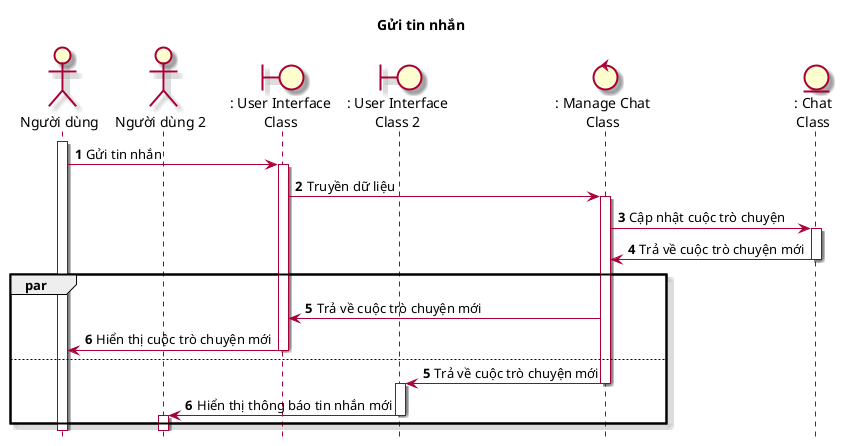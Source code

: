 @startuml SeqGuiTinNhan

skin rose
hide footbox
title Gửi tin nhắn

actor "Người dùng" as nguoiDung
actor "Người dùng 2" as nguoiDung2
boundary ": User Interface\nClass" as userInterface
boundary ": User Interface\nClass 2" as userInterface2
control ": Manage Chat\nClass" as manageChat
entity ": Chat\nClass" as Chat

autonumber
nguoiDung++
nguoiDung -> userInterface++ : Gửi tin nhắn
userInterface -> manageChat++ : Truyền dữ liệu
manageChat -> Chat++ : Cập nhật cuộc trò chuyện
Chat -> manageChat-- : Trả về cuộc trò chuyện mới
par
    manageChat -> userInterface : Trả về cuộc trò chuyện mới
    userInterface -> nguoiDung-- : Hiển thị cuộc trò chuyện mới
else
    autonumber 5
    manageChat -> userInterface2-- : Trả về cuộc trò chuyện mới
    userInterface2++
    userInterface2 -> nguoiDung2-- : Hiển thị thông báo tin nhắn mới
    nguoiDung2++
end

nguoiDung--
nguoiDung2--

@enduml